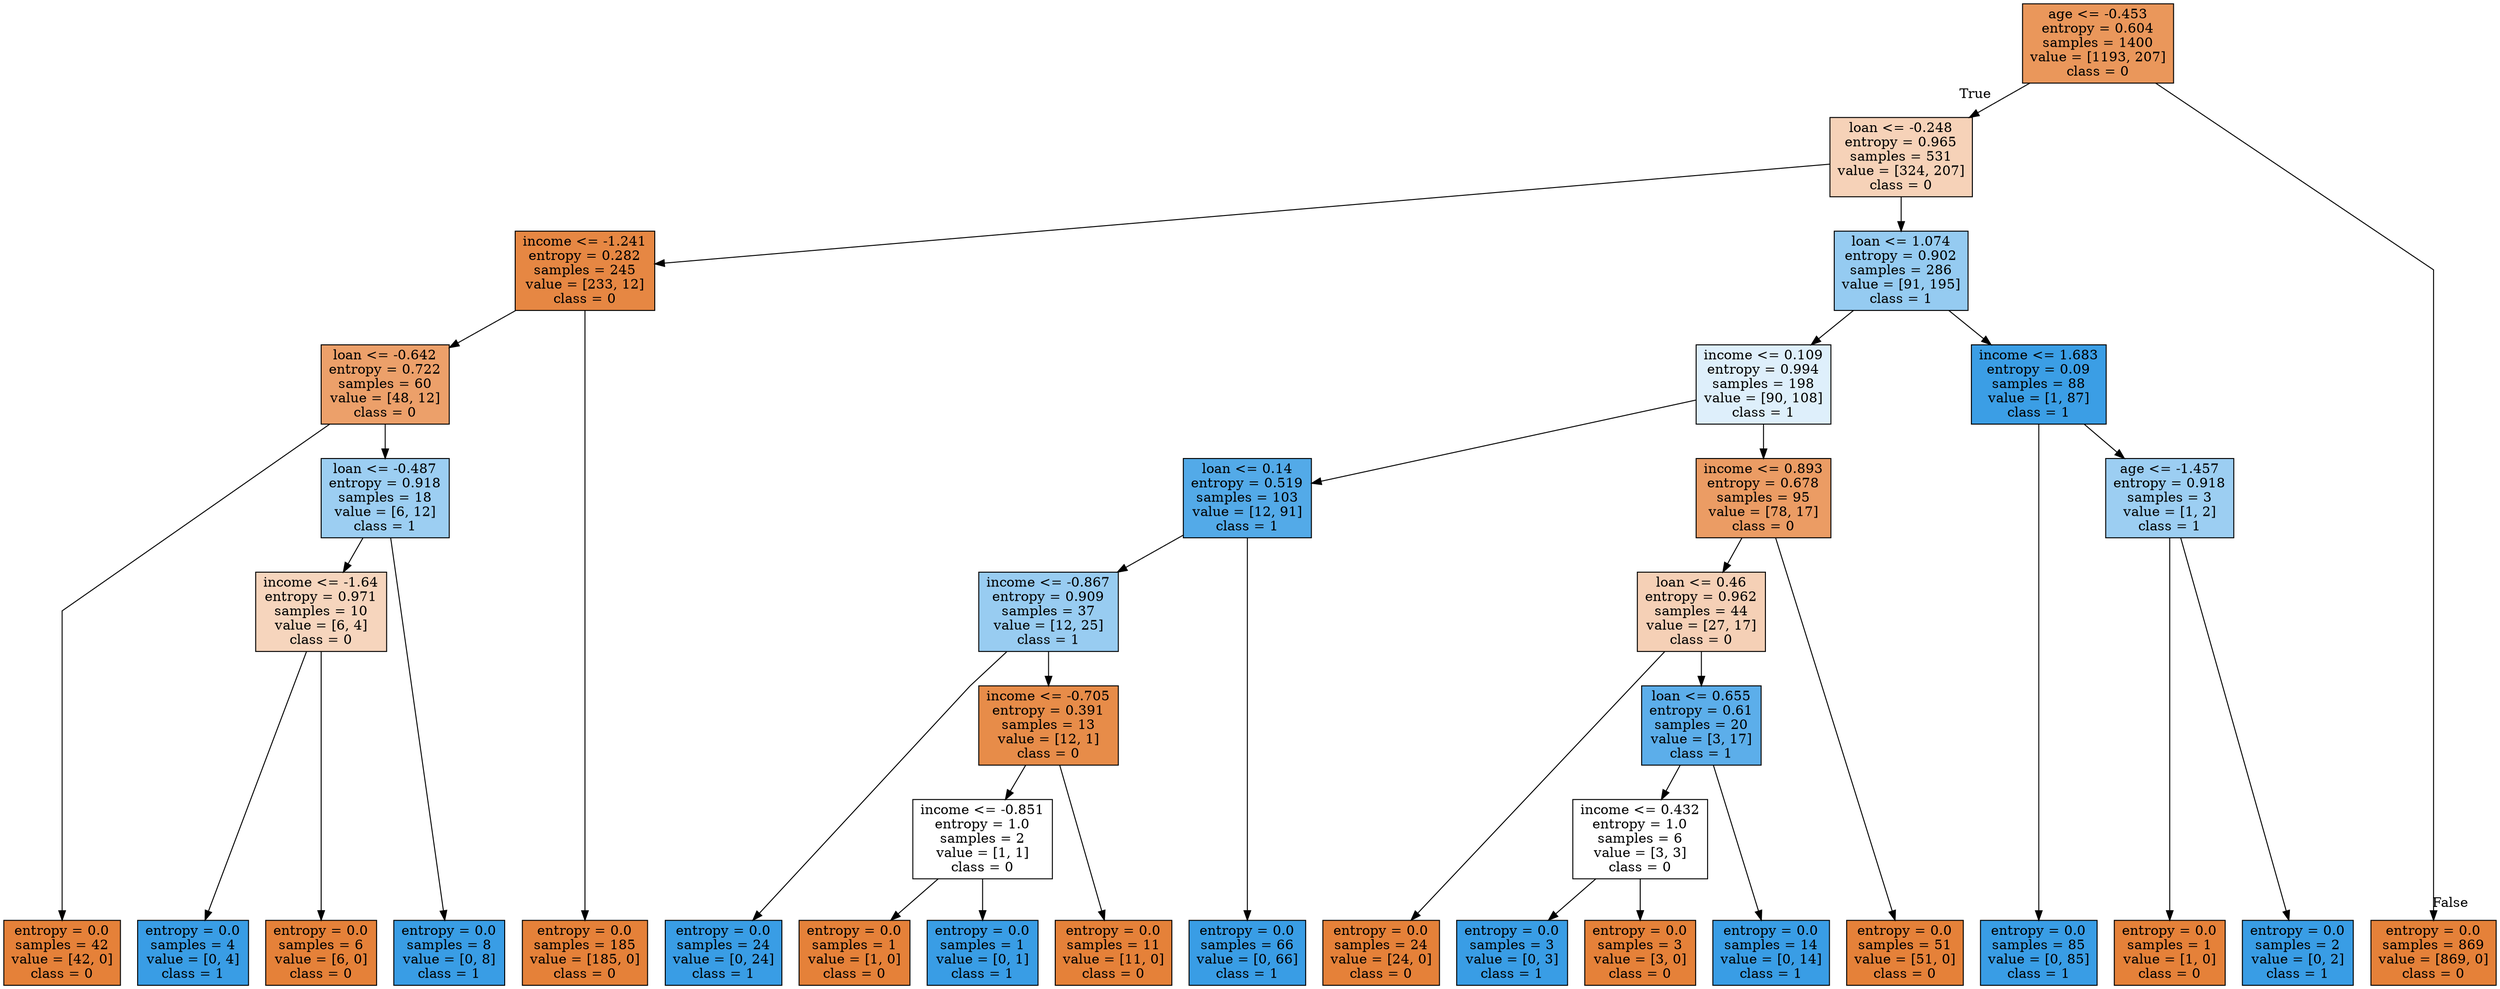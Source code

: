 digraph Tree {
node [shape=box, style="filled", color="black"] ;
graph [ranksep=equally, splines=polyline] ;
0 [label="age <= -0.453\nentropy = 0.604\nsamples = 1400\nvalue = [1193, 207]\nclass = 0", fillcolor="#ea975b"] ;
1 [label="loan <= -0.248\nentropy = 0.965\nsamples = 531\nvalue = [324, 207]\nclass = 0", fillcolor="#f6d2b8"] ;
0 -> 1 [labeldistance=2.5, labelangle=45, headlabel="True"] ;
2 [label="income <= -1.241\nentropy = 0.282\nsamples = 245\nvalue = [233, 12]\nclass = 0", fillcolor="#e68743"] ;
1 -> 2 ;
3 [label="loan <= -0.642\nentropy = 0.722\nsamples = 60\nvalue = [48, 12]\nclass = 0", fillcolor="#eca06a"] ;
2 -> 3 ;
4 [label="entropy = 0.0\nsamples = 42\nvalue = [42, 0]\nclass = 0", fillcolor="#e58139"] ;
3 -> 4 ;
5 [label="loan <= -0.487\nentropy = 0.918\nsamples = 18\nvalue = [6, 12]\nclass = 1", fillcolor="#9ccef2"] ;
3 -> 5 ;
6 [label="income <= -1.64\nentropy = 0.971\nsamples = 10\nvalue = [6, 4]\nclass = 0", fillcolor="#f6d5bd"] ;
5 -> 6 ;
7 [label="entropy = 0.0\nsamples = 4\nvalue = [0, 4]\nclass = 1", fillcolor="#399de5"] ;
6 -> 7 ;
8 [label="entropy = 0.0\nsamples = 6\nvalue = [6, 0]\nclass = 0", fillcolor="#e58139"] ;
6 -> 8 ;
9 [label="entropy = 0.0\nsamples = 8\nvalue = [0, 8]\nclass = 1", fillcolor="#399de5"] ;
5 -> 9 ;
10 [label="entropy = 0.0\nsamples = 185\nvalue = [185, 0]\nclass = 0", fillcolor="#e58139"] ;
2 -> 10 ;
11 [label="loan <= 1.074\nentropy = 0.902\nsamples = 286\nvalue = [91, 195]\nclass = 1", fillcolor="#95cbf1"] ;
1 -> 11 ;
12 [label="income <= 0.109\nentropy = 0.994\nsamples = 198\nvalue = [90, 108]\nclass = 1", fillcolor="#deeffb"] ;
11 -> 12 ;
13 [label="loan <= 0.14\nentropy = 0.519\nsamples = 103\nvalue = [12, 91]\nclass = 1", fillcolor="#53aae8"] ;
12 -> 13 ;
14 [label="income <= -0.867\nentropy = 0.909\nsamples = 37\nvalue = [12, 25]\nclass = 1", fillcolor="#98ccf1"] ;
13 -> 14 ;
15 [label="entropy = 0.0\nsamples = 24\nvalue = [0, 24]\nclass = 1", fillcolor="#399de5"] ;
14 -> 15 ;
16 [label="income <= -0.705\nentropy = 0.391\nsamples = 13\nvalue = [12, 1]\nclass = 0", fillcolor="#e78c49"] ;
14 -> 16 ;
17 [label="income <= -0.851\nentropy = 1.0\nsamples = 2\nvalue = [1, 1]\nclass = 0", fillcolor="#ffffff"] ;
16 -> 17 ;
18 [label="entropy = 0.0\nsamples = 1\nvalue = [1, 0]\nclass = 0", fillcolor="#e58139"] ;
17 -> 18 ;
19 [label="entropy = 0.0\nsamples = 1\nvalue = [0, 1]\nclass = 1", fillcolor="#399de5"] ;
17 -> 19 ;
20 [label="entropy = 0.0\nsamples = 11\nvalue = [11, 0]\nclass = 0", fillcolor="#e58139"] ;
16 -> 20 ;
21 [label="entropy = 0.0\nsamples = 66\nvalue = [0, 66]\nclass = 1", fillcolor="#399de5"] ;
13 -> 21 ;
22 [label="income <= 0.893\nentropy = 0.678\nsamples = 95\nvalue = [78, 17]\nclass = 0", fillcolor="#eb9c64"] ;
12 -> 22 ;
23 [label="loan <= 0.46\nentropy = 0.962\nsamples = 44\nvalue = [27, 17]\nclass = 0", fillcolor="#f5d0b6"] ;
22 -> 23 ;
24 [label="entropy = 0.0\nsamples = 24\nvalue = [24, 0]\nclass = 0", fillcolor="#e58139"] ;
23 -> 24 ;
25 [label="loan <= 0.655\nentropy = 0.61\nsamples = 20\nvalue = [3, 17]\nclass = 1", fillcolor="#5caeea"] ;
23 -> 25 ;
26 [label="income <= 0.432\nentropy = 1.0\nsamples = 6\nvalue = [3, 3]\nclass = 0", fillcolor="#ffffff"] ;
25 -> 26 ;
27 [label="entropy = 0.0\nsamples = 3\nvalue = [0, 3]\nclass = 1", fillcolor="#399de5"] ;
26 -> 27 ;
28 [label="entropy = 0.0\nsamples = 3\nvalue = [3, 0]\nclass = 0", fillcolor="#e58139"] ;
26 -> 28 ;
29 [label="entropy = 0.0\nsamples = 14\nvalue = [0, 14]\nclass = 1", fillcolor="#399de5"] ;
25 -> 29 ;
30 [label="entropy = 0.0\nsamples = 51\nvalue = [51, 0]\nclass = 0", fillcolor="#e58139"] ;
22 -> 30 ;
31 [label="income <= 1.683\nentropy = 0.09\nsamples = 88\nvalue = [1, 87]\nclass = 1", fillcolor="#3b9ee5"] ;
11 -> 31 ;
32 [label="entropy = 0.0\nsamples = 85\nvalue = [0, 85]\nclass = 1", fillcolor="#399de5"] ;
31 -> 32 ;
33 [label="age <= -1.457\nentropy = 0.918\nsamples = 3\nvalue = [1, 2]\nclass = 1", fillcolor="#9ccef2"] ;
31 -> 33 ;
34 [label="entropy = 0.0\nsamples = 1\nvalue = [1, 0]\nclass = 0", fillcolor="#e58139"] ;
33 -> 34 ;
35 [label="entropy = 0.0\nsamples = 2\nvalue = [0, 2]\nclass = 1", fillcolor="#399de5"] ;
33 -> 35 ;
36 [label="entropy = 0.0\nsamples = 869\nvalue = [869, 0]\nclass = 0", fillcolor="#e58139"] ;
0 -> 36 [labeldistance=2.5, labelangle=-45, headlabel="False"] ;
{rank=same ; 0} ;
{rank=same ; 1} ;
{rank=same ; 2; 11} ;
{rank=same ; 3; 12; 31} ;
{rank=same ; 5; 13; 22; 33} ;
{rank=same ; 6; 14; 23} ;
{rank=same ; 16; 25} ;
{rank=same ; 17; 26} ;
{rank=same ; 4; 7; 8; 9; 10; 15; 18; 19; 20; 21; 24; 27; 28; 29; 30; 32; 34; 35; 36} ;
}